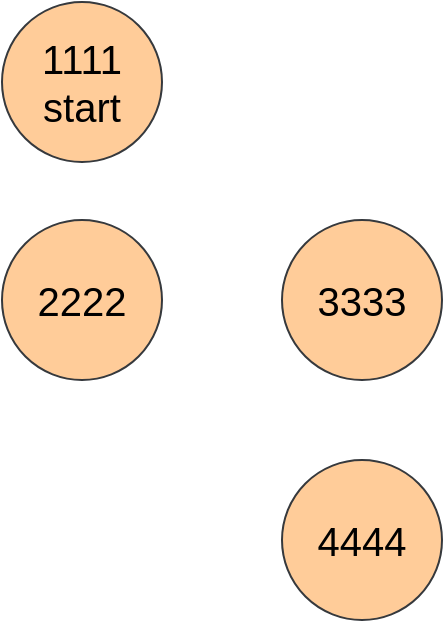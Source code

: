 <mxfile>
    <diagram id="xILcA8mtHGsBwwfn34xL" name="Page-1">
        <mxGraphModel dx="596" dy="509" grid="1" gridSize="10" guides="1" tooltips="1" connect="1" arrows="1" fold="1" page="1" pageScale="1" pageWidth="850" pageHeight="1100" math="0" shadow="0">
            <root>
                <mxCell id="0"/>
                <mxCell id="1" parent="0"/>
                <mxCell id="2" value="&lt;font color=&quot;#000000&quot; style=&quot;font-size: 20px&quot;&gt;1111&lt;br&gt;start&lt;br&gt;&lt;/font&gt;" style="ellipse;whiteSpace=wrap;html=1;aspect=fixed;fillColor=#ffcc99;strokeColor=#36393d;" vertex="1" parent="1">
                    <mxGeometry x="270" y="81" width="80" height="80" as="geometry"/>
                </mxCell>
                <mxCell id="3" value="&lt;font color=&quot;#000000&quot; style=&quot;font-size: 20px&quot;&gt;2222&lt;/font&gt;" style="ellipse;whiteSpace=wrap;html=1;aspect=fixed;fillColor=#ffcc99;strokeColor=#36393d;" vertex="1" parent="1">
                    <mxGeometry x="270" y="190" width="80" height="80" as="geometry"/>
                </mxCell>
                <mxCell id="4" value="&lt;font color=&quot;#000000&quot; style=&quot;font-size: 20px&quot;&gt;3333&lt;/font&gt;" style="ellipse;whiteSpace=wrap;html=1;aspect=fixed;fillColor=#ffcc99;strokeColor=#36393d;" vertex="1" parent="1">
                    <mxGeometry x="410" y="190" width="80" height="80" as="geometry"/>
                </mxCell>
                <mxCell id="5" value="&lt;font color=&quot;#000000&quot; style=&quot;font-size: 20px&quot;&gt;4444&lt;/font&gt;" style="ellipse;whiteSpace=wrap;html=1;aspect=fixed;fillColor=#ffcc99;strokeColor=#36393d;" vertex="1" parent="1">
                    <mxGeometry x="410" y="310" width="80" height="80" as="geometry"/>
                </mxCell>
            </root>
        </mxGraphModel>
    </diagram>
</mxfile>